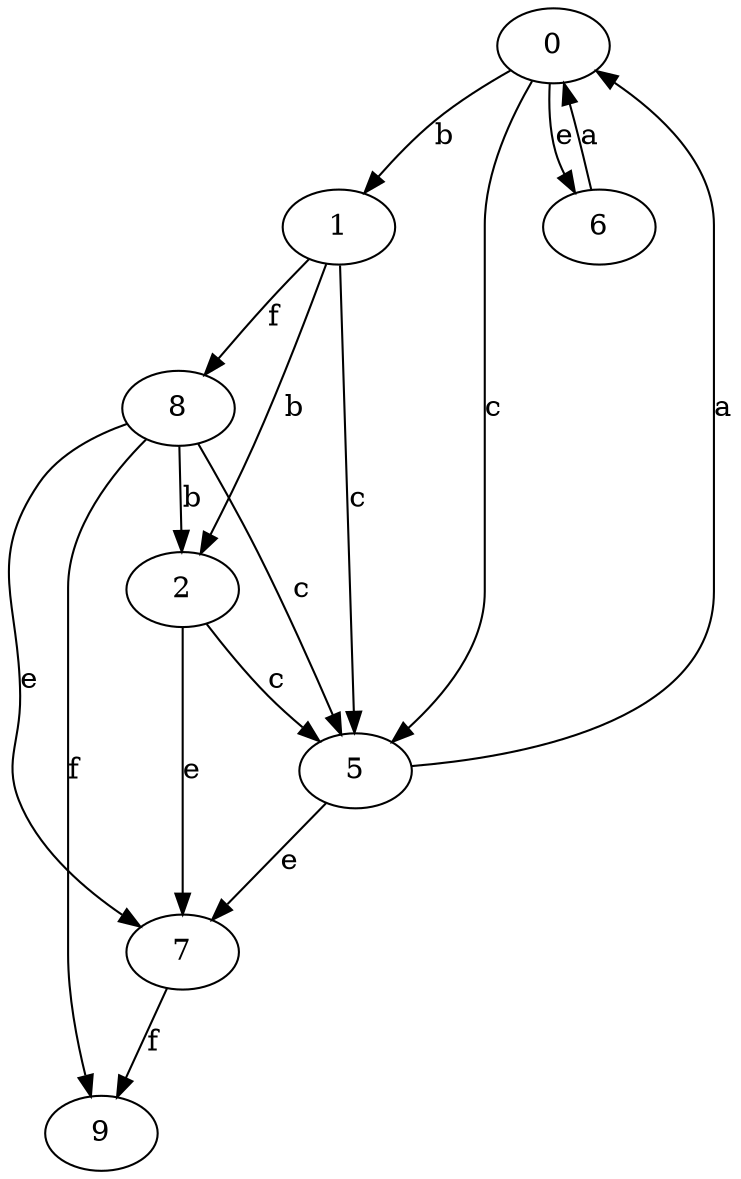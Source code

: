 strict digraph  {
0;
1;
2;
5;
6;
7;
8;
9;
0 -> 1  [label=b];
0 -> 5  [label=c];
0 -> 6  [label=e];
1 -> 2  [label=b];
1 -> 5  [label=c];
1 -> 8  [label=f];
2 -> 5  [label=c];
2 -> 7  [label=e];
5 -> 0  [label=a];
5 -> 7  [label=e];
6 -> 0  [label=a];
7 -> 9  [label=f];
8 -> 2  [label=b];
8 -> 5  [label=c];
8 -> 7  [label=e];
8 -> 9  [label=f];
}
